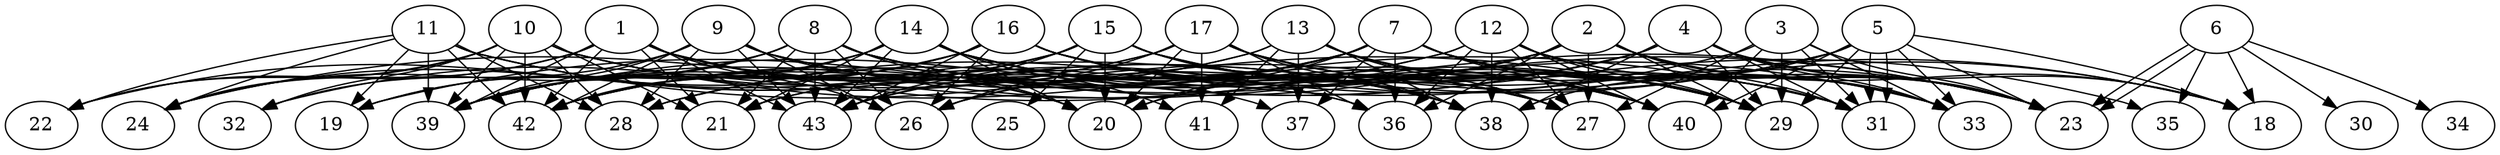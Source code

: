 // DAG (tier=3-complex, mode=data, n=43, ccr=0.501, fat=0.860, density=0.656, regular=0.300, jump=0.222, mindata=4194304, maxdata=33554432)
// DAG automatically generated by daggen at Sun Aug 24 16:33:35 2025
// /home/ermia/Project/Environments/daggen/bin/daggen --dot --ccr 0.501 --fat 0.860 --regular 0.300 --density 0.656 --jump 0.222 --mindata 4194304 --maxdata 33554432 -n 43 
digraph G {
  1 [size="16392066687483037696", alpha="0.12", expect_size="8196033343741518848"]
  1 -> 20 [size ="5317381987500032"]
  1 -> 21 [size ="5317381987500032"]
  1 -> 22 [size ="5317381987500032"]
  1 -> 23 [size ="5317381987500032"]
  1 -> 24 [size ="5317381987500032"]
  1 -> 26 [size ="5317381987500032"]
  1 -> 37 [size ="5317381987500032"]
  1 -> 39 [size ="5317381987500032"]
  1 -> 42 [size ="5317381987500032"]
  1 -> 43 [size ="5317381987500032"]
  2 [size="36361646731218594562048", alpha="0.10", expect_size="18180823365609297281024"]
  2 -> 18 [size ="8780495319990272"]
  2 -> 19 [size ="8780495319990272"]
  2 -> 20 [size ="8780495319990272"]
  2 -> 21 [size ="8780495319990272"]
  2 -> 23 [size ="8780495319990272"]
  2 -> 27 [size ="8780495319990272"]
  2 -> 28 [size ="8780495319990272"]
  2 -> 29 [size ="8780495319990272"]
  2 -> 31 [size ="8780495319990272"]
  2 -> 33 [size ="8780495319990272"]
  2 -> 36 [size ="8780495319990272"]
  3 [size="375386443859124032", alpha="0.03", expect_size="187693221929562016"]
  3 -> 23 [size ="564875742937088"]
  3 -> 27 [size ="564875742937088"]
  3 -> 28 [size ="564875742937088"]
  3 -> 29 [size ="564875742937088"]
  3 -> 31 [size ="564875742937088"]
  3 -> 33 [size ="564875742937088"]
  3 -> 40 [size ="564875742937088"]
  4 [size="2862737110283757568", alpha="0.12", expect_size="1431368555141878784"]
  4 -> 18 [size ="989166879899648"]
  4 -> 20 [size ="989166879899648"]
  4 -> 23 [size ="989166879899648"]
  4 -> 26 [size ="989166879899648"]
  4 -> 29 [size ="989166879899648"]
  4 -> 31 [size ="989166879899648"]
  4 -> 33 [size ="989166879899648"]
  4 -> 38 [size ="989166879899648"]
  4 -> 39 [size ="989166879899648"]
  5 [size="1545189312729972736000", alpha="0.15", expect_size="772594656364986368000"]
  5 -> 18 [size ="1069246368972800"]
  5 -> 21 [size ="1069246368972800"]
  5 -> 23 [size ="1069246368972800"]
  5 -> 29 [size ="1069246368972800"]
  5 -> 31 [size ="1069246368972800"]
  5 -> 31 [size ="1069246368972800"]
  5 -> 33 [size ="1069246368972800"]
  5 -> 38 [size ="1069246368972800"]
  5 -> 40 [size ="1069246368972800"]
  5 -> 43 [size ="1069246368972800"]
  6 [size="20302581176033764", alpha="0.09", expect_size="10151290588016882"]
  6 -> 18 [size ="387091049480192"]
  6 -> 23 [size ="387091049480192"]
  6 -> 23 [size ="387091049480192"]
  6 -> 30 [size ="387091049480192"]
  6 -> 34 [size ="387091049480192"]
  6 -> 35 [size ="387091049480192"]
  7 [size="20306097570188884", alpha="0.01", expect_size="10153048785094442"]
  7 -> 20 [size ="1228785185718272"]
  7 -> 23 [size ="1228785185718272"]
  7 -> 26 [size ="1228785185718272"]
  7 -> 29 [size ="1228785185718272"]
  7 -> 31 [size ="1228785185718272"]
  7 -> 33 [size ="1228785185718272"]
  7 -> 36 [size ="1228785185718272"]
  7 -> 37 [size ="1228785185718272"]
  7 -> 39 [size ="1228785185718272"]
  7 -> 40 [size ="1228785185718272"]
  7 -> 42 [size ="1228785185718272"]
  7 -> 43 [size ="1228785185718272"]
  8 [size="22997171569532615000064", alpha="0.11", expect_size="11498585784766307500032"]
  8 -> 19 [size ="6469533070000128"]
  8 -> 20 [size ="6469533070000128"]
  8 -> 21 [size ="6469533070000128"]
  8 -> 24 [size ="6469533070000128"]
  8 -> 26 [size ="6469533070000128"]
  8 -> 29 [size ="6469533070000128"]
  8 -> 33 [size ="6469533070000128"]
  8 -> 38 [size ="6469533070000128"]
  8 -> 39 [size ="6469533070000128"]
  8 -> 40 [size ="6469533070000128"]
  8 -> 43 [size ="6469533070000128"]
  9 [size="14912163623207616643072", alpha="0.14", expect_size="7456081811603808321536"]
  9 -> 20 [size ="4846747859812352"]
  9 -> 23 [size ="4846747859812352"]
  9 -> 26 [size ="4846747859812352"]
  9 -> 28 [size ="4846747859812352"]
  9 -> 32 [size ="4846747859812352"]
  9 -> 39 [size ="4846747859812352"]
  9 -> 40 [size ="4846747859812352"]
  9 -> 42 [size ="4846747859812352"]
  9 -> 43 [size ="4846747859812352"]
  10 [size="14918283678767593472", alpha="0.19", expect_size="7459141839383796736"]
  10 -> 21 [size ="6282670518566912"]
  10 -> 22 [size ="6282670518566912"]
  10 -> 24 [size ="6282670518566912"]
  10 -> 27 [size ="6282670518566912"]
  10 -> 28 [size ="6282670518566912"]
  10 -> 31 [size ="6282670518566912"]
  10 -> 32 [size ="6282670518566912"]
  10 -> 36 [size ="6282670518566912"]
  10 -> 39 [size ="6282670518566912"]
  10 -> 42 [size ="6282670518566912"]
  11 [size="184242653658828864", alpha="0.01", expect_size="92121326829414432"]
  11 -> 19 [size ="6515741373235200"]
  11 -> 22 [size ="6515741373235200"]
  11 -> 24 [size ="6515741373235200"]
  11 -> 28 [size ="6515741373235200"]
  11 -> 29 [size ="6515741373235200"]
  11 -> 36 [size ="6515741373235200"]
  11 -> 38 [size ="6515741373235200"]
  11 -> 39 [size ="6515741373235200"]
  11 -> 42 [size ="6515741373235200"]
  12 [size="2561617444861139484672", alpha="0.11", expect_size="1280808722430569742336"]
  12 -> 23 [size ="1497727607242752"]
  12 -> 24 [size ="1497727607242752"]
  12 -> 27 [size ="1497727607242752"]
  12 -> 29 [size ="1497727607242752"]
  12 -> 33 [size ="1497727607242752"]
  12 -> 36 [size ="1497727607242752"]
  12 -> 38 [size ="1497727607242752"]
  12 -> 40 [size ="1497727607242752"]
  12 -> 42 [size ="1497727607242752"]
  13 [size="123332272310078930944", alpha="0.02", expect_size="61666136155039465472"]
  13 -> 27 [size ="198217111175168"]
  13 -> 28 [size ="198217111175168"]
  13 -> 33 [size ="198217111175168"]
  13 -> 37 [size ="198217111175168"]
  13 -> 38 [size ="198217111175168"]
  13 -> 40 [size ="198217111175168"]
  13 -> 41 [size ="198217111175168"]
  13 -> 42 [size ="198217111175168"]
  14 [size="34499471098869033467904", alpha="0.05", expect_size="17249735549434516733952"]
  14 -> 19 [size ="8478094994178048"]
  14 -> 20 [size ="8478094994178048"]
  14 -> 21 [size ="8478094994178048"]
  14 -> 27 [size ="8478094994178048"]
  14 -> 29 [size ="8478094994178048"]
  14 -> 35 [size ="8478094994178048"]
  14 -> 38 [size ="8478094994178048"]
  14 -> 39 [size ="8478094994178048"]
  14 -> 41 [size ="8478094994178048"]
  14 -> 42 [size ="8478094994178048"]
  14 -> 43 [size ="8478094994178048"]
  15 [size="10640010191238317735936", alpha="0.09", expect_size="5320005095619158867968"]
  15 -> 18 [size ="3870062834352128"]
  15 -> 20 [size ="3870062834352128"]
  15 -> 22 [size ="3870062834352128"]
  15 -> 25 [size ="3870062834352128"]
  15 -> 27 [size ="3870062834352128"]
  15 -> 29 [size ="3870062834352128"]
  15 -> 31 [size ="3870062834352128"]
  15 -> 38 [size ="3870062834352128"]
  15 -> 39 [size ="3870062834352128"]
  15 -> 42 [size ="3870062834352128"]
  15 -> 43 [size ="3870062834352128"]
  16 [size="51835552113023528", alpha="0.08", expect_size="25917776056511764"]
  16 -> 18 [size ="5036084069138432"]
  16 -> 24 [size ="5036084069138432"]
  16 -> 26 [size ="5036084069138432"]
  16 -> 27 [size ="5036084069138432"]
  16 -> 29 [size ="5036084069138432"]
  16 -> 38 [size ="5036084069138432"]
  16 -> 39 [size ="5036084069138432"]
  16 -> 40 [size ="5036084069138432"]
  16 -> 42 [size ="5036084069138432"]
  16 -> 43 [size ="5036084069138432"]
  17 [size="75367288129278304", alpha="0.10", expect_size="37683644064639152"]
  17 -> 20 [size ="4945238766387200"]
  17 -> 23 [size ="4945238766387200"]
  17 -> 26 [size ="4945238766387200"]
  17 -> 31 [size ="4945238766387200"]
  17 -> 32 [size ="4945238766387200"]
  17 -> 36 [size ="4945238766387200"]
  17 -> 38 [size ="4945238766387200"]
  17 -> 39 [size ="4945238766387200"]
  17 -> 40 [size ="4945238766387200"]
  17 -> 41 [size ="4945238766387200"]
  18 [size="24277270954446833057792", alpha="0.13", expect_size="12138635477223416528896"]
  19 [size="11191708075891376521216", alpha="0.19", expect_size="5595854037945688260608"]
  20 [size="4483531741352897282048", alpha="0.09", expect_size="2241765870676448641024"]
  21 [size="10238327730878015488", alpha="0.11", expect_size="5119163865439007744"]
  22 [size="2350854399217106944000", alpha="0.18", expect_size="1175427199608553472000"]
  23 [size="273363540178379552", alpha="0.16", expect_size="136681770089189776"]
  24 [size="749168640025785728", alpha="0.17", expect_size="374584320012892864"]
  25 [size="3184898660459189760", alpha="0.06", expect_size="1592449330229594880"]
  26 [size="192542437998370368", alpha="0.04", expect_size="96271218999185184"]
  27 [size="4216704297170519457792", alpha="0.17", expect_size="2108352148585259728896"]
  28 [size="25630056115297672", alpha="0.15", expect_size="12815028057648836"]
  29 [size="6787511890399461376000", alpha="0.16", expect_size="3393755945199730688000"]
  30 [size="33131091625116696576000", alpha="0.01", expect_size="16565545812558348288000"]
  31 [size="11212492518692532", alpha="0.07", expect_size="5606246259346266"]
  32 [size="1387290048556137984", alpha="0.18", expect_size="693645024278068992"]
  33 [size="4203088256092340224000", alpha="0.20", expect_size="2101544128046170112000"]
  34 [size="43981879009588928", alpha="0.17", expect_size="21990939504794464"]
  35 [size="29860615178962077745152", alpha="0.01", expect_size="14930307589481038872576"]
  36 [size="24560130033016266752", alpha="0.09", expect_size="12280065016508133376"]
  37 [size="83113729532466368", alpha="0.15", expect_size="41556864766233184"]
  38 [size="1173648455104068583424", alpha="0.09", expect_size="586824227552034291712"]
  39 [size="12598908610688258", alpha="0.10", expect_size="6299454305344129"]
  40 [size="2811003451970896896", alpha="0.03", expect_size="1405501725985448448"]
  41 [size="167762856503925920", alpha="0.02", expect_size="83881428251962960"]
  42 [size="18491426220753159192576", alpha="0.13", expect_size="9245713110376579596288"]
  43 [size="158640598002303488", alpha="0.11", expect_size="79320299001151744"]
}
